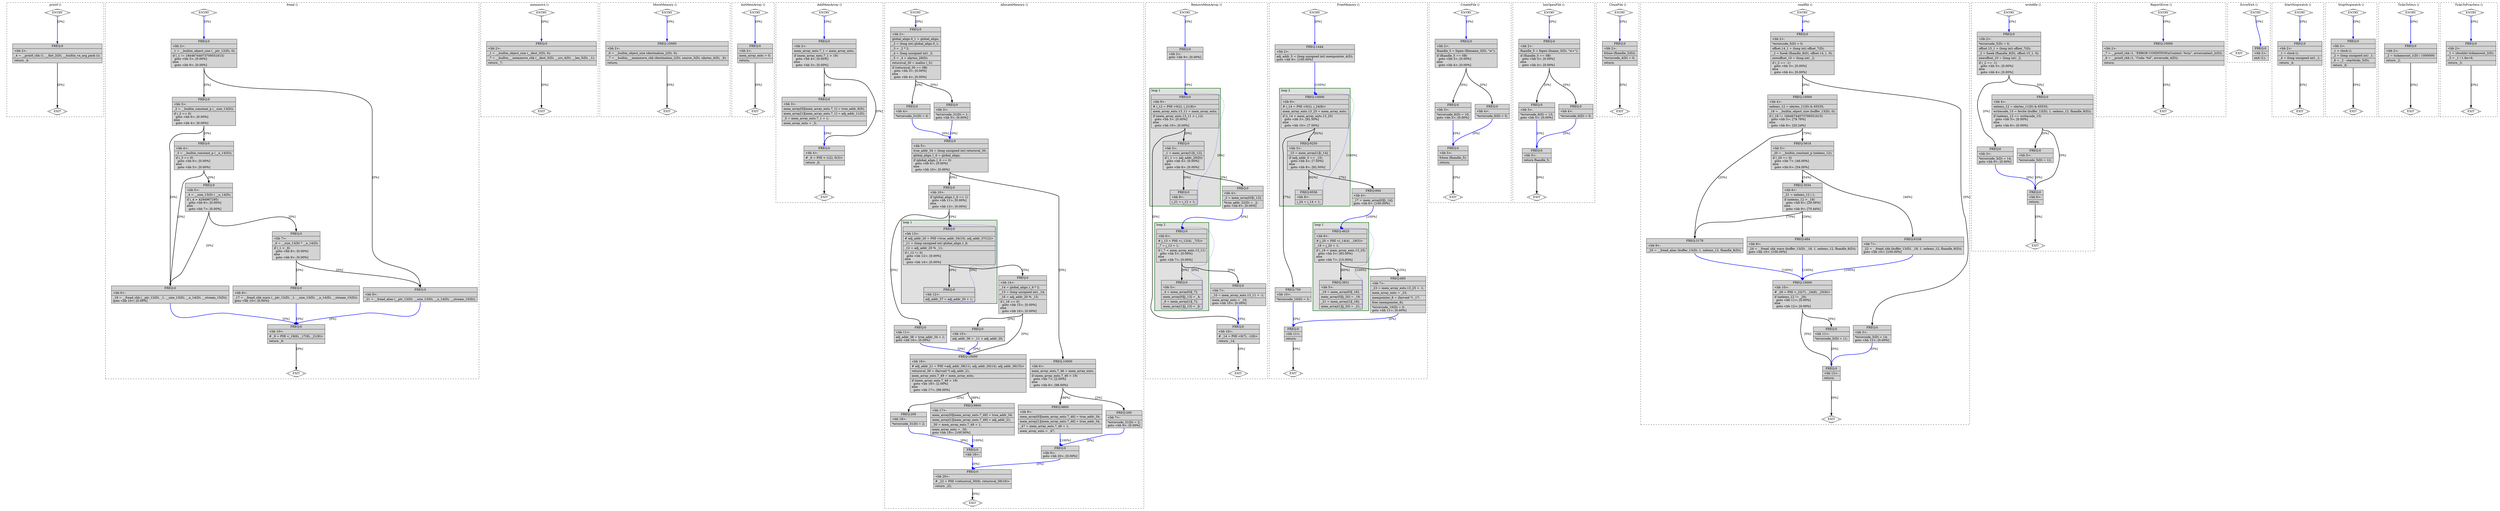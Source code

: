 digraph "sysspec.c.037t.fre1" {
overlap=false;
subgraph "cluster_printf" {
	style="dashed";
	color="black";
	label="printf ()";
	fn_33_basic_block_0 [shape=Mdiamond,style=filled,fillcolor=white,label="ENTRY"];

	fn_33_basic_block_1 [shape=Mdiamond,style=filled,fillcolor=white,label="EXIT"];

	fn_33_basic_block_2 [shape=record,style=filled,fillcolor=lightgrey,label="{ FREQ:0 |\<bb\ 2\>:\l\
|_4\ =\ __printf_chk\ (1,\ __fmt_2(D),\ __builtin_va_arg_pack\ ());\l\
|return\ _4;\l\
}"];

	fn_33_basic_block_0:s -> fn_33_basic_block_2:n [style="solid,bold",color=blue,weight=100,constraint=true, label="[0%]"];
	fn_33_basic_block_2:s -> fn_33_basic_block_1:n [style="solid,bold",color=black,weight=10,constraint=true, label="[0%]"];
	fn_33_basic_block_0:s -> fn_33_basic_block_1:n [style="invis",constraint=true];
}
subgraph "cluster_fread" {
	style="dashed";
	color="black";
	label="fread ()";
	fn_39_basic_block_0 [shape=Mdiamond,style=filled,fillcolor=white,label="ENTRY"];

	fn_39_basic_block_1 [shape=Mdiamond,style=filled,fillcolor=white,label="EXIT"];

	fn_39_basic_block_2 [shape=record,style=filled,fillcolor=lightgrey,label="{ FREQ:0 |\<bb\ 2\>:\l\
|_1\ =\ __builtin_object_size\ (__ptr_12(D),\ 0);\l\
|if\ (_1\ !=\ 18446744073709551615)\l\
\ \ goto\ \<bb\ 3\>;\ [0.00%]\l\
else\l\
\ \ goto\ \<bb\ 9\>;\ [0.00%]\l\
}"];

	fn_39_basic_block_3 [shape=record,style=filled,fillcolor=lightgrey,label="{ FREQ:0 |\<bb\ 3\>:\l\
|_2\ =\ __builtin_constant_p\ (__size_13(D));\l\
|if\ (_2\ ==\ 0)\l\
\ \ goto\ \<bb\ 6\>;\ [0.00%]\l\
else\l\
\ \ goto\ \<bb\ 4\>;\ [0.00%]\l\
}"];

	fn_39_basic_block_4 [shape=record,style=filled,fillcolor=lightgrey,label="{ FREQ:0 |\<bb\ 4\>:\l\
|_3\ =\ __builtin_constant_p\ (__n_14(D));\l\
|if\ (_3\ ==\ 0)\l\
\ \ goto\ \<bb\ 6\>;\ [0.00%]\l\
else\l\
\ \ goto\ \<bb\ 5\>;\ [0.00%]\l\
}"];

	fn_39_basic_block_5 [shape=record,style=filled,fillcolor=lightgrey,label="{ FREQ:0 |\<bb\ 5\>:\l\
|_4\ =\ __size_13(D)\ \|\ __n_14(D);\l\
|if\ (_4\ \>\ 4294967295)\l\
\ \ goto\ \<bb\ 6\>;\ [0.00%]\l\
else\l\
\ \ goto\ \<bb\ 7\>;\ [0.00%]\l\
}"];

	fn_39_basic_block_6 [shape=record,style=filled,fillcolor=lightgrey,label="{ FREQ:0 |\<bb\ 6\>:\l\
|_19\ =\ __fread_chk\ (__ptr_12(D),\ _1,\ __size_13(D),\ __n_14(D),\ __stream_15(D));\l\
goto\ \<bb\ 10\>;\ [0.00%]\l\
}"];

	fn_39_basic_block_7 [shape=record,style=filled,fillcolor=lightgrey,label="{ FREQ:0 |\<bb\ 7\>:\l\
|_6\ =\ __size_13(D)\ *\ __n_14(D);\l\
|if\ (_1\ \<\ _6)\l\
\ \ goto\ \<bb\ 8\>;\ [0.00%]\l\
else\l\
\ \ goto\ \<bb\ 9\>;\ [0.00%]\l\
}"];

	fn_39_basic_block_8 [shape=record,style=filled,fillcolor=lightgrey,label="{ FREQ:0 |\<bb\ 8\>:\l\
|_17\ =\ __fread_chk_warn\ (__ptr_12(D),\ _1,\ __size_13(D),\ __n_14(D),\ __stream_15(D));\l\
goto\ \<bb\ 10\>;\ [0.00%]\l\
}"];

	fn_39_basic_block_9 [shape=record,style=filled,fillcolor=lightgrey,label="{ FREQ:0 |\<bb\ 9\>:\l\
|_21\ =\ __fread_alias\ (__ptr_12(D),\ __size_13(D),\ __n_14(D),\ __stream_15(D));\l\
}"];

	fn_39_basic_block_10 [shape=record,style=filled,fillcolor=lightgrey,label="{ FREQ:0 |\<bb\ 10\>:\l\
|#\ _9\ =\ PHI\ \<_19(6),\ _17(8),\ _21(9)\>\l\
|return\ _9;\l\
}"];

	fn_39_basic_block_0:s -> fn_39_basic_block_2:n [style="solid,bold",color=blue,weight=100,constraint=true, label="[0%]"];
	fn_39_basic_block_2:s -> fn_39_basic_block_3:n [style="solid,bold",color=black,weight=10,constraint=true, label="[0%]"];
	fn_39_basic_block_2:s -> fn_39_basic_block_9:n [style="solid,bold",color=black,weight=10,constraint=true, label="[0%]"];
	fn_39_basic_block_3:s -> fn_39_basic_block_6:n [style="solid,bold",color=black,weight=10,constraint=true, label="[0%]"];
	fn_39_basic_block_3:s -> fn_39_basic_block_4:n [style="solid,bold",color=black,weight=10,constraint=true, label="[0%]"];
	fn_39_basic_block_4:s -> fn_39_basic_block_6:n [style="solid,bold",color=black,weight=10,constraint=true, label="[0%]"];
	fn_39_basic_block_4:s -> fn_39_basic_block_5:n [style="solid,bold",color=black,weight=10,constraint=true, label="[0%]"];
	fn_39_basic_block_5:s -> fn_39_basic_block_6:n [style="solid,bold",color=black,weight=10,constraint=true, label="[0%]"];
	fn_39_basic_block_5:s -> fn_39_basic_block_7:n [style="solid,bold",color=black,weight=10,constraint=true, label="[0%]"];
	fn_39_basic_block_6:s -> fn_39_basic_block_10:n [style="solid,bold",color=blue,weight=100,constraint=true, label="[0%]"];
	fn_39_basic_block_7:s -> fn_39_basic_block_8:n [style="solid,bold",color=black,weight=10,constraint=true, label="[0%]"];
	fn_39_basic_block_7:s -> fn_39_basic_block_9:n [style="solid,bold",color=black,weight=10,constraint=true, label="[0%]"];
	fn_39_basic_block_8:s -> fn_39_basic_block_10:n [style="solid,bold",color=blue,weight=100,constraint=true, label="[0%]"];
	fn_39_basic_block_9:s -> fn_39_basic_block_10:n [style="solid,bold",color=blue,weight=100,constraint=true, label="[0%]"];
	fn_39_basic_block_10:s -> fn_39_basic_block_1:n [style="solid,bold",color=black,weight=10,constraint=true, label="[0%]"];
	fn_39_basic_block_0:s -> fn_39_basic_block_1:n [style="invis",constraint=true];
}
subgraph "cluster_memmove" {
	style="dashed";
	color="black";
	label="memmove ()";
	fn_44_basic_block_0 [shape=Mdiamond,style=filled,fillcolor=white,label="ENTRY"];

	fn_44_basic_block_1 [shape=Mdiamond,style=filled,fillcolor=white,label="EXIT"];

	fn_44_basic_block_2 [shape=record,style=filled,fillcolor=lightgrey,label="{ FREQ:0 |\<bb\ 2\>:\l\
|_1\ =\ __builtin_object_size\ (__dest_3(D),\ 0);\l\
|_7\ =\ __builtin___memmove_chk\ (__dest_3(D),\ __src_4(D),\ __len_5(D),\ _1);\l\
|return\ _7;\l\
}"];

	fn_44_basic_block_0:s -> fn_44_basic_block_2:n [style="solid,bold",color=blue,weight=100,constraint=true, label="[0%]"];
	fn_44_basic_block_2:s -> fn_44_basic_block_1:n [style="solid,bold",color=black,weight=10,constraint=true, label="[0%]"];
	fn_44_basic_block_0:s -> fn_44_basic_block_1:n [style="invis",constraint=true];
}
subgraph "cluster_MoveMemory" {
	style="dashed";
	color="black";
	label="MoveMemory ()";
	fn_54_basic_block_0 [shape=Mdiamond,style=filled,fillcolor=white,label="ENTRY"];

	fn_54_basic_block_1 [shape=Mdiamond,style=filled,fillcolor=white,label="EXIT"];

	fn_54_basic_block_2 [shape=record,style=filled,fillcolor=lightgrey,label="{ FREQ:10000 |\<bb\ 2\>:\l\
|_6\ =\ __builtin_object_size\ (destination_2(D),\ 0);\l\
|_7\ =\ __builtin___memmove_chk\ (destination_2(D),\ source_3(D),\ nbytes_4(D),\ _6);\l\
|return;\l\
}"];

	fn_54_basic_block_0:s -> fn_54_basic_block_2:n [style="solid,bold",color=blue,weight=100,constraint=true, label="[0%]"];
	fn_54_basic_block_2:s -> fn_54_basic_block_1:n [style="solid,bold",color=black,weight=10,constraint=true, label="[0%]"];
	fn_54_basic_block_0:s -> fn_54_basic_block_1:n [style="invis",constraint=true];
}
subgraph "cluster_InitMemArray" {
	style="dashed";
	color="black";
	label="InitMemArray ()";
	fn_55_basic_block_0 [shape=Mdiamond,style=filled,fillcolor=white,label="ENTRY"];

	fn_55_basic_block_1 [shape=Mdiamond,style=filled,fillcolor=white,label="EXIT"];

	fn_55_basic_block_2 [shape=record,style=filled,fillcolor=lightgrey,label="{ FREQ:0 |\<bb\ 2\>:\l\
|mem_array_ents\ =\ 0;\l\
|return;\l\
}"];

	fn_55_basic_block_0:s -> fn_55_basic_block_2:n [style="solid,bold",color=blue,weight=100,constraint=true, label="[0%]"];
	fn_55_basic_block_2:s -> fn_55_basic_block_1:n [style="solid,bold",color=black,weight=10,constraint=true, label="[0%]"];
	fn_55_basic_block_0:s -> fn_55_basic_block_1:n [style="invis",constraint=true];
}
subgraph "cluster_AddMemArray" {
	style="dashed";
	color="black";
	label="AddMemArray ()";
	fn_56_basic_block_0 [shape=Mdiamond,style=filled,fillcolor=white,label="ENTRY"];

	fn_56_basic_block_1 [shape=Mdiamond,style=filled,fillcolor=white,label="EXIT"];

	fn_56_basic_block_2 [shape=record,style=filled,fillcolor=lightgrey,label="{ FREQ:0 |\<bb\ 2\>:\l\
|mem_array_ents.7_1\ =\ mem_array_ents;\l\
|if\ (mem_array_ents.7_1\ \>\ 19)\l\
\ \ goto\ \<bb\ 4\>;\ [0.00%]\l\
else\l\
\ \ goto\ \<bb\ 3\>;\ [0.00%]\l\
}"];

	fn_56_basic_block_3 [shape=record,style=filled,fillcolor=lightgrey,label="{ FREQ:0 |\<bb\ 3\>:\l\
|mem_array[0][mem_array_ents.7_1]\ =\ true_addr_9(D);\l\
|mem_array[1][mem_array_ents.7_1]\ =\ adj_addr_11(D);\l\
|_5\ =\ mem_array_ents.7_1\ +\ 1;\l\
|mem_array_ents\ =\ _5;\l\
}"];

	fn_56_basic_block_4 [shape=record,style=filled,fillcolor=lightgrey,label="{ FREQ:0 |\<bb\ 4\>:\l\
|#\ _6\ =\ PHI\ \<-1(2),\ 0(3)\>\l\
|return\ _6;\l\
}"];

	fn_56_basic_block_0:s -> fn_56_basic_block_2:n [style="solid,bold",color=blue,weight=100,constraint=true, label="[0%]"];
	fn_56_basic_block_2:s -> fn_56_basic_block_4:n [style="solid,bold",color=black,weight=10,constraint=true, label="[0%]"];
	fn_56_basic_block_2:s -> fn_56_basic_block_3:n [style="solid,bold",color=black,weight=10,constraint=true, label="[0%]"];
	fn_56_basic_block_3:s -> fn_56_basic_block_4:n [style="solid,bold",color=blue,weight=100,constraint=true, label="[0%]"];
	fn_56_basic_block_4:s -> fn_56_basic_block_1:n [style="solid,bold",color=black,weight=10,constraint=true, label="[0%]"];
	fn_56_basic_block_0:s -> fn_56_basic_block_1:n [style="invis",constraint=true];
}
subgraph "cluster_AllocateMemory" {
	style="dashed";
	color="black";
	label="AllocateMemory ()";
	subgraph cluster_52_1 {
	style="filled";
	color="darkgreen";
	fillcolor="grey88";
	label="loop 1";
	labeljust=l;
	penwidth=2;
	fn_52_basic_block_13 [shape=record,style=filled,fillcolor=lightgrey,label="{ FREQ:0 |\<bb\ 13\>:\l\
|#\ adj_addr_20\ =\ PHI\ \<true_addr_34(10),\ adj_addr_37(12)\>\l\
|_11\ =\ (long\ unsigned\ int)\ global_align.1_6;\l\
|_12\ =\ adj_addr_20\ %\ _11;\l\
|if\ (_12\ !=\ 0)\l\
\ \ goto\ \<bb\ 12\>;\ [0.00%]\l\
else\l\
\ \ goto\ \<bb\ 14\>;\ [0.00%]\l\
}"];

	fn_52_basic_block_12 [shape=record,style=filled,fillcolor=lightgrey,label="{ FREQ:0 |\<bb\ 12\>:\l\
|adj_addr_37\ =\ adj_addr_20\ +\ 1;\l\
}"];

	}
	fn_52_basic_block_0 [shape=Mdiamond,style=filled,fillcolor=white,label="ENTRY"];

	fn_52_basic_block_1 [shape=Mdiamond,style=filled,fillcolor=white,label="EXIT"];

	fn_52_basic_block_2 [shape=record,style=filled,fillcolor=lightgrey,label="{ FREQ:0 |\<bb\ 2\>:\l\
|global_align.0_1\ =\ global_align;\l\
|_2\ =\ (long\ int)\ global_align.0_1;\l\
|_3\ =\ _2\ *\ 2;\l\
|_4\ =\ (long\ unsigned\ int)\ _3;\l\
|_5\ =\ _4\ +\ nbytes_28(D);\l\
|returnval_30\ =\ malloc\ (_5);\l\
|if\ (returnval_30\ ==\ 0B)\l\
\ \ goto\ \<bb\ 3\>;\ [0.00%]\l\
else\l\
\ \ goto\ \<bb\ 4\>;\ [0.00%]\l\
}"];

	fn_52_basic_block_3 [shape=record,style=filled,fillcolor=lightgrey,label="{ FREQ:0 |\<bb\ 3\>:\l\
|*errorcode_31(D)\ =\ 1;\l\
goto\ \<bb\ 5\>;\ [0.00%]\l\
}"];

	fn_52_basic_block_4 [shape=record,style=filled,fillcolor=lightgrey,label="{ FREQ:0 |\<bb\ 4\>:\l\
|*errorcode_31(D)\ =\ 0;\l\
}"];

	fn_52_basic_block_5 [shape=record,style=filled,fillcolor=lightgrey,label="{ FREQ:0 |\<bb\ 5\>:\l\
|true_addr_34\ =\ (long\ unsigned\ int)\ returnval_30;\l\
|global_align.1_6\ =\ global_align;\l\
|if\ (global_align.1_6\ ==\ 0)\l\
\ \ goto\ \<bb\ 6\>;\ [0.00%]\l\
else\l\
\ \ goto\ \<bb\ 10\>;\ [0.00%]\l\
}"];

	fn_52_basic_block_6 [shape=record,style=filled,fillcolor=lightgrey,label="{ FREQ:10000 |\<bb\ 6\>:\l\
|mem_array_ents.7_46\ =\ mem_array_ents;\l\
|if\ (mem_array_ents.7_46\ \>\ 19)\l\
\ \ goto\ \<bb\ 7\>;\ [2.00%]\l\
else\l\
\ \ goto\ \<bb\ 8\>;\ [98.00%]\l\
}"];

	fn_52_basic_block_7 [shape=record,style=filled,fillcolor=lightgrey,label="{ FREQ:200 |\<bb\ 7\>:\l\
|*errorcode_31(D)\ =\ 2;\l\
goto\ \<bb\ 9\>;\ [0.00%]\l\
}"];

	fn_52_basic_block_8 [shape=record,style=filled,fillcolor=lightgrey,label="{ FREQ:9800 |\<bb\ 8\>:\l\
|mem_array[0][mem_array_ents.7_46]\ =\ true_addr_34;\l\
|mem_array[1][mem_array_ents.7_46]\ =\ true_addr_34;\l\
|_47\ =\ mem_array_ents.7_46\ +\ 1;\l\
|mem_array_ents\ =\ _47;\l\
}"];

	fn_52_basic_block_9 [shape=record,style=filled,fillcolor=lightgrey,label="{ FREQ:0 |\<bb\ 9\>:\l\
goto\ \<bb\ 20\>;\ [0.00%]\l\
}"];

	fn_52_basic_block_10 [shape=record,style=filled,fillcolor=lightgrey,label="{ FREQ:0 |\<bb\ 10\>:\l\
|if\ (global_align.1_6\ ==\ 1)\l\
\ \ goto\ \<bb\ 11\>;\ [0.00%]\l\
else\l\
\ \ goto\ \<bb\ 13\>;\ [0.00%]\l\
}"];

	fn_52_basic_block_11 [shape=record,style=filled,fillcolor=lightgrey,label="{ FREQ:0 |\<bb\ 11\>:\l\
|adj_addr_38\ =\ true_addr_34\ +\ 1;\l\
goto\ \<bb\ 16\>;\ [0.00%]\l\
}"];

	fn_52_basic_block_14 [shape=record,style=filled,fillcolor=lightgrey,label="{ FREQ:0 |\<bb\ 14\>:\l\
|_14\ =\ global_align.1_6\ *\ 2;\l\
|_15\ =\ (long\ unsigned\ int)\ _14;\l\
|_16\ =\ adj_addr_20\ %\ _15;\l\
|if\ (_16\ ==\ 0)\l\
\ \ goto\ \<bb\ 15\>;\ [0.00%]\l\
else\l\
\ \ goto\ \<bb\ 16\>;\ [0.00%]\l\
}"];

	fn_52_basic_block_15 [shape=record,style=filled,fillcolor=lightgrey,label="{ FREQ:0 |\<bb\ 15\>:\l\
|adj_addr_36\ =\ _11\ +\ adj_addr_20;\l\
}"];

	fn_52_basic_block_16 [shape=record,style=filled,fillcolor=lightgrey,label="{ FREQ:10000 |\<bb\ 16\>:\l\
|#\ adj_addr_21\ =\ PHI\ \<adj_addr_38(11),\ adj_addr_20(14),\ adj_addr_36(15)\>\l\
|returnval_39\ =\ (farvoid\ *)\ adj_addr_21;\l\
|mem_array_ents.7_49\ =\ mem_array_ents;\l\
|if\ (mem_array_ents.7_49\ \>\ 19)\l\
\ \ goto\ \<bb\ 18\>;\ [2.00%]\l\
else\l\
\ \ goto\ \<bb\ 17\>;\ [98.00%]\l\
}"];

	fn_52_basic_block_17 [shape=record,style=filled,fillcolor=lightgrey,label="{ FREQ:9800 |\<bb\ 17\>:\l\
|mem_array[0][mem_array_ents.7_49]\ =\ true_addr_34;\l\
|mem_array[1][mem_array_ents.7_49]\ =\ adj_addr_21;\l\
|_50\ =\ mem_array_ents.7_49\ +\ 1;\l\
|mem_array_ents\ =\ _50;\l\
goto\ \<bb\ 19\>;\ [100.00%]\l\
}"];

	fn_52_basic_block_18 [shape=record,style=filled,fillcolor=lightgrey,label="{ FREQ:200 |\<bb\ 18\>:\l\
|*errorcode_31(D)\ =\ 2;\l\
}"];

	fn_52_basic_block_19 [shape=record,style=filled,fillcolor=lightgrey,label="{ FREQ:0 |\<bb\ 19\>:\l\
}"];

	fn_52_basic_block_20 [shape=record,style=filled,fillcolor=lightgrey,label="{ FREQ:0 |\<bb\ 20\>:\l\
|#\ _22\ =\ PHI\ \<returnval_30(9),\ returnval_39(19)\>\l\
|return\ _22;\l\
}"];

	fn_52_basic_block_0:s -> fn_52_basic_block_2:n [style="solid,bold",color=blue,weight=100,constraint=true, label="[0%]"];
	fn_52_basic_block_2:s -> fn_52_basic_block_3:n [style="solid,bold",color=black,weight=10,constraint=true, label="[0%]"];
	fn_52_basic_block_2:s -> fn_52_basic_block_4:n [style="solid,bold",color=black,weight=10,constraint=true, label="[0%]"];
	fn_52_basic_block_3:s -> fn_52_basic_block_5:n [style="solid,bold",color=blue,weight=100,constraint=true, label="[0%]"];
	fn_52_basic_block_4:s -> fn_52_basic_block_5:n [style="solid,bold",color=blue,weight=100,constraint=true, label="[0%]"];
	fn_52_basic_block_5:s -> fn_52_basic_block_6:n [style="solid,bold",color=black,weight=10,constraint=true, label="[0%]"];
	fn_52_basic_block_5:s -> fn_52_basic_block_10:n [style="solid,bold",color=black,weight=10,constraint=true, label="[0%]"];
	fn_52_basic_block_6:s -> fn_52_basic_block_7:n [style="solid,bold",color=black,weight=10,constraint=true, label="[2%]"];
	fn_52_basic_block_6:s -> fn_52_basic_block_8:n [style="solid,bold",color=black,weight=10,constraint=true, label="[98%]"];
	fn_52_basic_block_7:s -> fn_52_basic_block_9:n [style="solid,bold",color=blue,weight=100,constraint=true, label="[0%]"];
	fn_52_basic_block_8:s -> fn_52_basic_block_9:n [style="solid,bold",color=blue,weight=100,constraint=true, label="[100%]"];
	fn_52_basic_block_9:s -> fn_52_basic_block_20:n [style="solid,bold",color=blue,weight=100,constraint=true, label="[0%]"];
	fn_52_basic_block_10:s -> fn_52_basic_block_11:n [style="solid,bold",color=black,weight=10,constraint=true, label="[0%]"];
	fn_52_basic_block_10:s -> fn_52_basic_block_13:n [style="solid,bold",color=black,weight=10,constraint=true, label="[0%]"];
	fn_52_basic_block_11:s -> fn_52_basic_block_16:n [style="solid,bold",color=blue,weight=100,constraint=true, label="[0%]"];
	fn_52_basic_block_12:s -> fn_52_basic_block_13:n [style="dotted,bold",color=blue,weight=10,constraint=false, label="[0%]"];
	fn_52_basic_block_13:s -> fn_52_basic_block_12:n [style="solid,bold",color=black,weight=10,constraint=true, label="[0%]"];
	fn_52_basic_block_13:s -> fn_52_basic_block_14:n [style="solid,bold",color=black,weight=10,constraint=true, label="[0%]"];
	fn_52_basic_block_14:s -> fn_52_basic_block_15:n [style="solid,bold",color=black,weight=10,constraint=true, label="[0%]"];
	fn_52_basic_block_14:s -> fn_52_basic_block_16:n [style="solid,bold",color=black,weight=10,constraint=true, label="[0%]"];
	fn_52_basic_block_15:s -> fn_52_basic_block_16:n [style="solid,bold",color=blue,weight=100,constraint=true, label="[0%]"];
	fn_52_basic_block_16:s -> fn_52_basic_block_18:n [style="solid,bold",color=black,weight=10,constraint=true, label="[2%]"];
	fn_52_basic_block_16:s -> fn_52_basic_block_17:n [style="solid,bold",color=black,weight=10,constraint=true, label="[98%]"];
	fn_52_basic_block_17:s -> fn_52_basic_block_19:n [style="solid,bold",color=blue,weight=100,constraint=true, label="[100%]"];
	fn_52_basic_block_18:s -> fn_52_basic_block_19:n [style="solid,bold",color=blue,weight=100,constraint=true, label="[0%]"];
	fn_52_basic_block_19:s -> fn_52_basic_block_20:n [style="solid,bold",color=blue,weight=100,constraint=true, label="[0%]"];
	fn_52_basic_block_20:s -> fn_52_basic_block_1:n [style="solid,bold",color=black,weight=10,constraint=true, label="[0%]"];
	fn_52_basic_block_0:s -> fn_52_basic_block_1:n [style="invis",constraint=true];
}
subgraph "cluster_RemoveMemArray" {
	style="dashed";
	color="black";
	label="RemoveMemArray ()";
	subgraph cluster_57_2 {
	style="filled";
	color="darkgreen";
	fillcolor="grey88";
	label="loop 2";
	labeljust=l;
	penwidth=2;
	fn_57_basic_block_6 [shape=record,style=filled,fillcolor=lightgrey,label="{ FREQ:0 |\<bb\ 6\>:\l\
|#\ j_13\ =\ PHI\ \<i_12(4),\ _7(5)\>\l\
|_7\ =\ j_13\ +\ 1;\l\
|if\ (_7\ \<\ mem_array_ents.13_11)\l\
\ \ goto\ \<bb\ 5\>;\ [0.00%]\l\
else\l\
\ \ goto\ \<bb\ 7\>;\ [0.00%]\l\
}"];

	fn_57_basic_block_5 [shape=record,style=filled,fillcolor=lightgrey,label="{ FREQ:0 |\<bb\ 5\>:\l\
|_4\ =\ mem_array[0][_7];\l\
|mem_array[0][j_13]\ =\ _4;\l\
|_6\ =\ mem_array[1][_7];\l\
|mem_array[1][j_13]\ =\ _6;\l\
}"];

	}
	subgraph cluster_57_1 {
	style="filled";
	color="darkgreen";
	fillcolor="grey88";
	label="loop 1";
	labeljust=l;
	penwidth=2;
	fn_57_basic_block_9 [shape=record,style=filled,fillcolor=lightgrey,label="{ FREQ:0 |\<bb\ 9\>:\l\
|#\ i_12\ =\ PHI\ \<0(2),\ i_21(8)\>\l\
|mem_array_ents.13_11\ =\ mem_array_ents;\l\
|if\ (mem_array_ents.13_11\ \>\ i_12)\l\
\ \ goto\ \<bb\ 3\>;\ [0.00%]\l\
else\l\
\ \ goto\ \<bb\ 10\>;\ [0.00%]\l\
}"];

	fn_57_basic_block_3 [shape=record,style=filled,fillcolor=lightgrey,label="{ FREQ:0 |\<bb\ 3\>:\l\
|_1\ =\ mem_array[1][i_12];\l\
|if\ (_1\ ==\ adj_addr_20(D))\l\
\ \ goto\ \<bb\ 4\>;\ [0.00%]\l\
else\l\
\ \ goto\ \<bb\ 8\>;\ [0.00%]\l\
}"];

	fn_57_basic_block_8 [shape=record,style=filled,fillcolor=lightgrey,label="{ FREQ:0 |\<bb\ 8\>:\l\
|i_21\ =\ i_12\ +\ 1;\l\
}"];

	}
	fn_57_basic_block_0 [shape=Mdiamond,style=filled,fillcolor=white,label="ENTRY"];

	fn_57_basic_block_1 [shape=Mdiamond,style=filled,fillcolor=white,label="EXIT"];

	fn_57_basic_block_2 [shape=record,style=filled,fillcolor=lightgrey,label="{ FREQ:0 |\<bb\ 2\>:\l\
goto\ \<bb\ 9\>;\ [0.00%]\l\
}"];

	fn_57_basic_block_4 [shape=record,style=filled,fillcolor=lightgrey,label="{ FREQ:0 |\<bb\ 4\>:\l\
|_2\ =\ mem_array[0][i_12];\l\
|*true_addr_22(D)\ =\ _2;\l\
goto\ \<bb\ 6\>;\ [0.00%]\l\
}"];

	fn_57_basic_block_7 [shape=record,style=filled,fillcolor=lightgrey,label="{ FREQ:0 |\<bb\ 7\>:\l\
|_10\ =\ mem_array_ents.13_11\ +\ -1;\l\
|mem_array_ents\ =\ _10;\l\
goto\ \<bb\ 10\>;\ [0.00%]\l\
}"];

	fn_57_basic_block_10 [shape=record,style=filled,fillcolor=lightgrey,label="{ FREQ:0 |\<bb\ 10\>:\l\
|#\ _14\ =\ PHI\ \<0(7),\ -1(9)\>\l\
|return\ _14;\l\
}"];

	fn_57_basic_block_0:s -> fn_57_basic_block_2:n [style="solid,bold",color=blue,weight=100,constraint=true, label="[0%]"];
	fn_57_basic_block_2:s -> fn_57_basic_block_9:n [style="solid,bold",color=blue,weight=100,constraint=true, label="[0%]"];
	fn_57_basic_block_3:s -> fn_57_basic_block_4:n [style="solid,bold",color=black,weight=10,constraint=true, label="[0%]"];
	fn_57_basic_block_3:s -> fn_57_basic_block_8:n [style="solid,bold",color=black,weight=10,constraint=true, label="[0%]"];
	fn_57_basic_block_4:s -> fn_57_basic_block_6:n [style="solid,bold",color=blue,weight=100,constraint=true, label="[0%]"];
	fn_57_basic_block_5:s -> fn_57_basic_block_6:n [style="dotted,bold",color=blue,weight=10,constraint=false, label="[0%]"];
	fn_57_basic_block_6:s -> fn_57_basic_block_5:n [style="solid,bold",color=black,weight=10,constraint=true, label="[0%]"];
	fn_57_basic_block_6:s -> fn_57_basic_block_7:n [style="solid,bold",color=black,weight=10,constraint=true, label="[0%]"];
	fn_57_basic_block_7:s -> fn_57_basic_block_10:n [style="solid,bold",color=blue,weight=100,constraint=true, label="[0%]"];
	fn_57_basic_block_8:s -> fn_57_basic_block_9:n [style="dotted,bold",color=blue,weight=10,constraint=false, label="[0%]"];
	fn_57_basic_block_9:s -> fn_57_basic_block_3:n [style="solid,bold",color=black,weight=10,constraint=true, label="[0%]"];
	fn_57_basic_block_9:s -> fn_57_basic_block_10:n [style="solid,bold",color=black,weight=10,constraint=true, label="[0%]"];
	fn_57_basic_block_10:s -> fn_57_basic_block_1:n [style="solid,bold",color=black,weight=10,constraint=true, label="[0%]"];
	fn_57_basic_block_0:s -> fn_57_basic_block_1:n [style="invis",constraint=true];
}
subgraph "cluster_FreeMemory" {
	style="dashed";
	color="black";
	label="FreeMemory ()";
	subgraph cluster_53_1 {
	style="filled";
	color="darkgreen";
	fillcolor="grey88";
	label="loop 1";
	labeljust=l;
	penwidth=2;
	fn_53_basic_block_6 [shape=record,style=filled,fillcolor=lightgrey,label="{ FREQ:4625 |\<bb\ 6\>:\l\
|#\ j_20\ =\ PHI\ \<i_14(4),\ _18(5)\>\l\
|_18\ =\ j_20\ +\ 1;\l\
|if\ (_18\ \<\ mem_array_ents.13_25)\l\
\ \ goto\ \<bb\ 5\>;\ [85.00%]\l\
else\l\
\ \ goto\ \<bb\ 7\>;\ [15.00%]\l\
}"];

	fn_53_basic_block_5 [shape=record,style=filled,fillcolor=lightgrey,label="{ FREQ:3931 |\<bb\ 5\>:\l\
|_19\ =\ mem_array[0][_18];\l\
|mem_array[0][j_20]\ =\ _19;\l\
|_21\ =\ mem_array[1][_18];\l\
|mem_array[1][j_20]\ =\ _21;\l\
}"];

	}
	subgraph cluster_53_2 {
	style="filled";
	color="darkgreen";
	fillcolor="grey88";
	label="loop 2";
	labeljust=l;
	penwidth=2;
	fn_53_basic_block_9 [shape=record,style=filled,fillcolor=lightgrey,label="{ FREQ:10000 |\<bb\ 9\>:\l\
|#\ i_14\ =\ PHI\ \<0(2),\ i_24(8)\>\l\
|mem_array_ents.13_25\ =\ mem_array_ents;\l\
|if\ (i_14\ \<\ mem_array_ents.13_25)\l\
\ \ goto\ \<bb\ 3\>;\ [92.50%]\l\
else\l\
\ \ goto\ \<bb\ 10\>;\ [7.50%]\l\
}"];

	fn_53_basic_block_3 [shape=record,style=filled,fillcolor=lightgrey,label="{ FREQ:9250 |\<bb\ 3\>:\l\
|_15\ =\ mem_array[1][i_14];\l\
|if\ (adj_addr_5\ ==\ _15)\l\
\ \ goto\ \<bb\ 4\>;\ [7.50%]\l\
else\l\
\ \ goto\ \<bb\ 8\>;\ [92.50%]\l\
}"];

	fn_53_basic_block_8 [shape=record,style=filled,fillcolor=lightgrey,label="{ FREQ:8556 |\<bb\ 8\>:\l\
|i_24\ =\ i_14\ +\ 1;\l\
}"];

	}
	fn_53_basic_block_0 [shape=Mdiamond,style=filled,fillcolor=white,label="ENTRY"];

	fn_53_basic_block_1 [shape=Mdiamond,style=filled,fillcolor=white,label="EXIT"];

	fn_53_basic_block_2 [shape=record,style=filled,fillcolor=lightgrey,label="{ FREQ:1444 |\<bb\ 2\>:\l\
|adj_addr_5\ =\ (long\ unsigned\ int)\ mempointer_4(D);\l\
goto\ \<bb\ 9\>;\ [100.00%]\l\
}"];

	fn_53_basic_block_4 [shape=record,style=filled,fillcolor=lightgrey,label="{ FREQ:694 |\<bb\ 4\>:\l\
|_17\ =\ mem_array[0][i_14];\l\
goto\ \<bb\ 6\>;\ [100.00%]\l\
}"];

	fn_53_basic_block_7 [shape=record,style=filled,fillcolor=lightgrey,label="{ FREQ:695 |\<bb\ 7\>:\l\
|_23\ =\ mem_array_ents.13_25\ +\ -1;\l\
|mem_array_ents\ =\ _23;\l\
|mempointer_8\ =\ (farvoid\ *)\ _17;\l\
|free\ (mempointer_8);\l\
|*errorcode_10(D)\ =\ 0;\l\
goto\ \<bb\ 11\>;\ [0.00%]\l\
}"];

	fn_53_basic_block_10 [shape=record,style=filled,fillcolor=lightgrey,label="{ FREQ:750 |\<bb\ 10\>:\l\
|*errorcode_10(D)\ =\ 3;\l\
}"];

	fn_53_basic_block_11 [shape=record,style=filled,fillcolor=lightgrey,label="{ FREQ:0 |\<bb\ 11\>:\l\
|return;\l\
}"];

	fn_53_basic_block_0:s -> fn_53_basic_block_2:n [style="solid,bold",color=blue,weight=100,constraint=true, label="[0%]"];
	fn_53_basic_block_2:s -> fn_53_basic_block_9:n [style="solid,bold",color=blue,weight=100,constraint=true, label="[100%]"];
	fn_53_basic_block_3:s -> fn_53_basic_block_4:n [style="solid,bold",color=black,weight=10,constraint=true, label="[7%]"];
	fn_53_basic_block_3:s -> fn_53_basic_block_8:n [style="solid,bold",color=black,weight=10,constraint=true, label="[92%]"];
	fn_53_basic_block_4:s -> fn_53_basic_block_6:n [style="solid,bold",color=blue,weight=100,constraint=true, label="[100%]"];
	fn_53_basic_block_5:s -> fn_53_basic_block_6:n [style="dotted,bold",color=blue,weight=10,constraint=false, label="[100%]"];
	fn_53_basic_block_6:s -> fn_53_basic_block_5:n [style="solid,bold",color=black,weight=10,constraint=true, label="[85%]"];
	fn_53_basic_block_6:s -> fn_53_basic_block_7:n [style="solid,bold",color=black,weight=10,constraint=true, label="[15%]"];
	fn_53_basic_block_7:s -> fn_53_basic_block_11:n [style="solid,bold",color=blue,weight=100,constraint=true, label="[0%]"];
	fn_53_basic_block_8:s -> fn_53_basic_block_9:n [style="dotted,bold",color=blue,weight=10,constraint=false, label="[100%]"];
	fn_53_basic_block_9:s -> fn_53_basic_block_3:n [style="solid,bold",color=black,weight=10,constraint=true, label="[92%]"];
	fn_53_basic_block_9:s -> fn_53_basic_block_10:n [style="solid,bold",color=black,weight=10,constraint=true, label="[7%]"];
	fn_53_basic_block_10:s -> fn_53_basic_block_11:n [style="solid,bold",color=blue,weight=100,constraint=true, label="[0%]"];
	fn_53_basic_block_11:s -> fn_53_basic_block_1:n [style="solid,bold",color=black,weight=10,constraint=true, label="[0%]"];
	fn_53_basic_block_0:s -> fn_53_basic_block_1:n [style="invis",constraint=true];
}
subgraph "cluster_CreateFile" {
	style="dashed";
	color="black";
	label="CreateFile ()";
	fn_58_basic_block_0 [shape=Mdiamond,style=filled,fillcolor=white,label="ENTRY"];

	fn_58_basic_block_1 [shape=Mdiamond,style=filled,fillcolor=white,label="EXIT"];

	fn_58_basic_block_2 [shape=record,style=filled,fillcolor=lightgrey,label="{ FREQ:0 |\<bb\ 2\>:\l\
|fhandle_5\ =\ fopen\ (filename_3(D),\ \"w\");\l\
|if\ (fhandle_5\ ==\ 0B)\l\
\ \ goto\ \<bb\ 3\>;\ [0.00%]\l\
else\l\
\ \ goto\ \<bb\ 4\>;\ [0.00%]\l\
}"];

	fn_58_basic_block_3 [shape=record,style=filled,fillcolor=lightgrey,label="{ FREQ:0 |\<bb\ 3\>:\l\
|*errorcode_6(D)\ =\ 10;\l\
goto\ \<bb\ 5\>;\ [0.00%]\l\
}"];

	fn_58_basic_block_4 [shape=record,style=filled,fillcolor=lightgrey,label="{ FREQ:0 |\<bb\ 4\>:\l\
|*errorcode_6(D)\ =\ 0;\l\
}"];

	fn_58_basic_block_5 [shape=record,style=filled,fillcolor=lightgrey,label="{ FREQ:0 |\<bb\ 5\>:\l\
|fclose\ (fhandle_5);\l\
|return;\l\
}"];

	fn_58_basic_block_0:s -> fn_58_basic_block_2:n [style="solid,bold",color=blue,weight=100,constraint=true, label="[0%]"];
	fn_58_basic_block_2:s -> fn_58_basic_block_3:n [style="solid,bold",color=black,weight=10,constraint=true, label="[0%]"];
	fn_58_basic_block_2:s -> fn_58_basic_block_4:n [style="solid,bold",color=black,weight=10,constraint=true, label="[0%]"];
	fn_58_basic_block_3:s -> fn_58_basic_block_5:n [style="solid,bold",color=blue,weight=100,constraint=true, label="[0%]"];
	fn_58_basic_block_4:s -> fn_58_basic_block_5:n [style="solid,bold",color=blue,weight=100,constraint=true, label="[0%]"];
	fn_58_basic_block_5:s -> fn_58_basic_block_1:n [style="solid,bold",color=black,weight=10,constraint=true, label="[0%]"];
	fn_58_basic_block_0:s -> fn_58_basic_block_1:n [style="invis",constraint=true];
}
subgraph "cluster_bmOpenFile" {
	style="dashed";
	color="black";
	label="bmOpenFile ()";
	fn_59_basic_block_0 [shape=Mdiamond,style=filled,fillcolor=white,label="ENTRY"];

	fn_59_basic_block_1 [shape=Mdiamond,style=filled,fillcolor=white,label="EXIT"];

	fn_59_basic_block_2 [shape=record,style=filled,fillcolor=lightgrey,label="{ FREQ:0 |\<bb\ 2\>:\l\
|fhandle_5\ =\ fopen\ (fname_3(D),\ \"w+\");\l\
|if\ (fhandle_5\ ==\ 0B)\l\
\ \ goto\ \<bb\ 3\>;\ [0.00%]\l\
else\l\
\ \ goto\ \<bb\ 4\>;\ [0.00%]\l\
}"];

	fn_59_basic_block_3 [shape=record,style=filled,fillcolor=lightgrey,label="{ FREQ:0 |\<bb\ 3\>:\l\
|*errorcode_6(D)\ =\ 13;\l\
goto\ \<bb\ 5\>;\ [0.00%]\l\
}"];

	fn_59_basic_block_4 [shape=record,style=filled,fillcolor=lightgrey,label="{ FREQ:0 |\<bb\ 4\>:\l\
|*errorcode_6(D)\ =\ 0;\l\
}"];

	fn_59_basic_block_5 [shape=record,style=filled,fillcolor=lightgrey,label="{ FREQ:0 |\<bb\ 5\>:\l\
|return\ fhandle_5;\l\
}"];

	fn_59_basic_block_0:s -> fn_59_basic_block_2:n [style="solid,bold",color=blue,weight=100,constraint=true, label="[0%]"];
	fn_59_basic_block_2:s -> fn_59_basic_block_3:n [style="solid,bold",color=black,weight=10,constraint=true, label="[0%]"];
	fn_59_basic_block_2:s -> fn_59_basic_block_4:n [style="solid,bold",color=black,weight=10,constraint=true, label="[0%]"];
	fn_59_basic_block_3:s -> fn_59_basic_block_5:n [style="solid,bold",color=blue,weight=100,constraint=true, label="[0%]"];
	fn_59_basic_block_4:s -> fn_59_basic_block_5:n [style="solid,bold",color=blue,weight=100,constraint=true, label="[0%]"];
	fn_59_basic_block_5:s -> fn_59_basic_block_1:n [style="solid,bold",color=black,weight=10,constraint=true, label="[0%]"];
	fn_59_basic_block_0:s -> fn_59_basic_block_1:n [style="invis",constraint=true];
}
subgraph "cluster_CloseFile" {
	style="dashed";
	color="black";
	label="CloseFile ()";
	fn_60_basic_block_0 [shape=Mdiamond,style=filled,fillcolor=white,label="ENTRY"];

	fn_60_basic_block_1 [shape=Mdiamond,style=filled,fillcolor=white,label="EXIT"];

	fn_60_basic_block_2 [shape=record,style=filled,fillcolor=lightgrey,label="{ FREQ:0 |\<bb\ 2\>:\l\
|fclose\ (fhandle_2(D));\l\
|*errorcode_4(D)\ =\ 0;\l\
|return;\l\
}"];

	fn_60_basic_block_0:s -> fn_60_basic_block_2:n [style="solid,bold",color=blue,weight=100,constraint=true, label="[0%]"];
	fn_60_basic_block_2:s -> fn_60_basic_block_1:n [style="solid,bold",color=black,weight=10,constraint=true, label="[0%]"];
	fn_60_basic_block_0:s -> fn_60_basic_block_1:n [style="invis",constraint=true];
}
subgraph "cluster_readfile" {
	style="dashed";
	color="black";
	label="readfile ()";
	fn_61_basic_block_0 [shape=Mdiamond,style=filled,fillcolor=white,label="ENTRY"];

	fn_61_basic_block_1 [shape=Mdiamond,style=filled,fillcolor=white,label="EXIT"];

	fn_61_basic_block_2 [shape=record,style=filled,fillcolor=lightgrey,label="{ FREQ:0 |\<bb\ 2\>:\l\
|*errorcode_5(D)\ =\ 0;\l\
|offset.14_1\ =\ (long\ int)\ offset_7(D);\l\
|_2\ =\ fseek\ (fhandle_8(D),\ offset.14_1,\ 0);\l\
|newoffset_10\ =\ (long\ int)\ _2;\l\
|if\ (_2\ ==\ -1)\l\
\ \ goto\ \<bb\ 3\>;\ [0.00%]\l\
else\l\
\ \ goto\ \<bb\ 4\>;\ [0.00%]\l\
}"];

	fn_61_basic_block_3 [shape=record,style=filled,fillcolor=lightgrey,label="{ FREQ:0 |\<bb\ 3\>:\l\
|*errorcode_5(D)\ =\ 14;\l\
goto\ \<bb\ 12\>;\ [0.00%]\l\
}"];

	fn_61_basic_block_4 [shape=record,style=filled,fillcolor=lightgrey,label="{ FREQ:10000 |\<bb\ 4\>:\l\
|nelems_12\ =\ nbytes_11(D)\ &\ 65535;\l\
|_18\ =\ __builtin_object_size\ (buffer_13(D),\ 0);\l\
|if\ (_18\ !=\ 18446744073709551615)\l\
\ \ goto\ \<bb\ 5\>;\ [79.76%]\l\
else\l\
\ \ goto\ \<bb\ 9\>;\ [20.24%]\l\
}"];

	fn_61_basic_block_5 [shape=record,style=filled,fillcolor=lightgrey,label="{ FREQ:5618 |\<bb\ 5\>:\l\
|_20\ =\ __builtin_constant_p\ (nelems_12);\l\
|if\ (_20\ ==\ 0)\l\
\ \ goto\ \<bb\ 7\>;\ [46.00%]\l\
else\l\
\ \ goto\ \<bb\ 6\>;\ [54.00%]\l\
}"];

	fn_61_basic_block_6 [shape=record,style=filled,fillcolor=lightgrey,label="{ FREQ:3034 |\<bb\ 6\>:\l\
|_21\ =\ nelems_12\ \|\ 1;\l\
|if\ (nelems_12\ \>\ _18)\l\
\ \ goto\ \<bb\ 8\>;\ [29.56%]\l\
else\l\
\ \ goto\ \<bb\ 9\>;\ [70.44%]\l\
}"];

	fn_61_basic_block_7 [shape=record,style=filled,fillcolor=lightgrey,label="{ FREQ:6338 |\<bb\ 7\>:\l\
|_22\ =\ __fread_chk\ (buffer_13(D),\ _18,\ 1,\ nelems_12,\ fhandle_8(D));\l\
goto\ \<bb\ 10\>;\ [100.00%]\l\
}"];

	fn_61_basic_block_8 [shape=record,style=filled,fillcolor=lightgrey,label="{ FREQ:484 |\<bb\ 8\>:\l\
|_24\ =\ __fread_chk_warn\ (buffer_13(D),\ _18,\ 1,\ nelems_12,\ fhandle_8(D));\l\
goto\ \<bb\ 10\>;\ [100.00%]\l\
}"];

	fn_61_basic_block_9 [shape=record,style=filled,fillcolor=lightgrey,label="{ FREQ:3178 |\<bb\ 9\>:\l\
|_25\ =\ __fread_alias\ (buffer_13(D),\ 1,\ nelems_12,\ fhandle_8(D));\l\
}"];

	fn_61_basic_block_10 [shape=record,style=filled,fillcolor=lightgrey,label="{ FREQ:10000 |\<bb\ 10\>:\l\
|#\ _26\ =\ PHI\ \<_22(7),\ _24(8),\ _25(9)\>\l\
|if\ (nelems_12\ !=\ _26)\l\
\ \ goto\ \<bb\ 11\>;\ [0.00%]\l\
else\l\
\ \ goto\ \<bb\ 12\>;\ [0.00%]\l\
}"];

	fn_61_basic_block_11 [shape=record,style=filled,fillcolor=lightgrey,label="{ FREQ:0 |\<bb\ 11\>:\l\
|*errorcode_5(D)\ =\ 11;\l\
}"];

	fn_61_basic_block_12 [shape=record,style=filled,fillcolor=lightgrey,label="{ FREQ:0 |\<bb\ 12\>:\l\
|return;\l\
}"];

	fn_61_basic_block_0:s -> fn_61_basic_block_2:n [style="solid,bold",color=blue,weight=100,constraint=true, label="[0%]"];
	fn_61_basic_block_2:s -> fn_61_basic_block_3:n [style="solid,bold",color=black,weight=10,constraint=true, label="[0%]"];
	fn_61_basic_block_2:s -> fn_61_basic_block_4:n [style="solid,bold",color=black,weight=10,constraint=true, label="[0%]"];
	fn_61_basic_block_3:s -> fn_61_basic_block_12:n [style="solid,bold",color=blue,weight=100,constraint=true, label="[0%]"];
	fn_61_basic_block_4:s -> fn_61_basic_block_5:n [style="solid,bold",color=black,weight=10,constraint=true, label="[79%]"];
	fn_61_basic_block_4:s -> fn_61_basic_block_9:n [style="solid,bold",color=black,weight=10,constraint=true, label="[20%]"];
	fn_61_basic_block_5:s -> fn_61_basic_block_7:n [style="solid,bold",color=black,weight=10,constraint=true, label="[46%]"];
	fn_61_basic_block_5:s -> fn_61_basic_block_6:n [style="solid,bold",color=black,weight=10,constraint=true, label="[54%]"];
	fn_61_basic_block_6:s -> fn_61_basic_block_8:n [style="solid,bold",color=black,weight=10,constraint=true, label="[29%]"];
	fn_61_basic_block_6:s -> fn_61_basic_block_9:n [style="solid,bold",color=black,weight=10,constraint=true, label="[70%]"];
	fn_61_basic_block_7:s -> fn_61_basic_block_10:n [style="solid,bold",color=blue,weight=100,constraint=true, label="[100%]"];
	fn_61_basic_block_8:s -> fn_61_basic_block_10:n [style="solid,bold",color=blue,weight=100,constraint=true, label="[100%]"];
	fn_61_basic_block_9:s -> fn_61_basic_block_10:n [style="solid,bold",color=blue,weight=100,constraint=true, label="[100%]"];
	fn_61_basic_block_10:s -> fn_61_basic_block_11:n [style="solid,bold",color=black,weight=10,constraint=true, label="[0%]"];
	fn_61_basic_block_10:s -> fn_61_basic_block_12:n [style="solid,bold",color=black,weight=10,constraint=true, label="[0%]"];
	fn_61_basic_block_11:s -> fn_61_basic_block_12:n [style="solid,bold",color=blue,weight=100,constraint=true, label="[0%]"];
	fn_61_basic_block_12:s -> fn_61_basic_block_1:n [style="solid,bold",color=black,weight=10,constraint=true, label="[0%]"];
	fn_61_basic_block_0:s -> fn_61_basic_block_1:n [style="invis",constraint=true];
}
subgraph "cluster_writefile" {
	style="dashed";
	color="black";
	label="writefile ()";
	fn_62_basic_block_0 [shape=Mdiamond,style=filled,fillcolor=white,label="ENTRY"];

	fn_62_basic_block_1 [shape=Mdiamond,style=filled,fillcolor=white,label="EXIT"];

	fn_62_basic_block_2 [shape=record,style=filled,fillcolor=lightgrey,label="{ FREQ:0 |\<bb\ 2\>:\l\
|*errorcode_5(D)\ =\ 0;\l\
|offset.15_1\ =\ (long\ int)\ offset_7(D);\l\
|_2\ =\ fseek\ (fhandle_8(D),\ offset.15_1,\ 0);\l\
|newoffset_10\ =\ (long\ int)\ _2;\l\
|if\ (_2\ ==\ -1)\l\
\ \ goto\ \<bb\ 3\>;\ [0.00%]\l\
else\l\
\ \ goto\ \<bb\ 4\>;\ [0.00%]\l\
}"];

	fn_62_basic_block_3 [shape=record,style=filled,fillcolor=lightgrey,label="{ FREQ:0 |\<bb\ 3\>:\l\
|*errorcode_5(D)\ =\ 14;\l\
goto\ \<bb\ 6\>;\ [0.00%]\l\
}"];

	fn_62_basic_block_4 [shape=record,style=filled,fillcolor=lightgrey,label="{ FREQ:0 |\<bb\ 4\>:\l\
|nelems_12\ =\ nbytes_11(D)\ &\ 65535;\l\
|writecode_15\ =\ fwrite\ (buffer_13(D),\ 1,\ nelems_12,\ fhandle_8(D));\l\
|if\ (nelems_12\ ==\ writecode_15)\l\
\ \ goto\ \<bb\ 5\>;\ [0.00%]\l\
else\l\
\ \ goto\ \<bb\ 6\>;\ [0.00%]\l\
}"];

	fn_62_basic_block_5 [shape=record,style=filled,fillcolor=lightgrey,label="{ FREQ:0 |\<bb\ 5\>:\l\
|*errorcode_5(D)\ =\ 12;\l\
}"];

	fn_62_basic_block_6 [shape=record,style=filled,fillcolor=lightgrey,label="{ FREQ:0 |\<bb\ 6\>:\l\
|return;\l\
}"];

	fn_62_basic_block_0:s -> fn_62_basic_block_2:n [style="solid,bold",color=blue,weight=100,constraint=true, label="[0%]"];
	fn_62_basic_block_2:s -> fn_62_basic_block_3:n [style="solid,bold",color=black,weight=10,constraint=true, label="[0%]"];
	fn_62_basic_block_2:s -> fn_62_basic_block_4:n [style="solid,bold",color=black,weight=10,constraint=true, label="[0%]"];
	fn_62_basic_block_3:s -> fn_62_basic_block_6:n [style="solid,bold",color=blue,weight=100,constraint=true, label="[0%]"];
	fn_62_basic_block_4:s -> fn_62_basic_block_5:n [style="solid,bold",color=black,weight=10,constraint=true, label="[0%]"];
	fn_62_basic_block_4:s -> fn_62_basic_block_6:n [style="solid,bold",color=black,weight=10,constraint=true, label="[0%]"];
	fn_62_basic_block_5:s -> fn_62_basic_block_6:n [style="solid,bold",color=blue,weight=100,constraint=true, label="[0%]"];
	fn_62_basic_block_6:s -> fn_62_basic_block_1:n [style="solid,bold",color=black,weight=10,constraint=true, label="[0%]"];
	fn_62_basic_block_0:s -> fn_62_basic_block_1:n [style="invis",constraint=true];
}
subgraph "cluster_ReportError" {
	style="dashed";
	color="black";
	label="ReportError ()";
	fn_63_basic_block_0 [shape=Mdiamond,style=filled,fillcolor=white,label="ENTRY"];

	fn_63_basic_block_1 [shape=Mdiamond,style=filled,fillcolor=white,label="EXIT"];

	fn_63_basic_block_2 [shape=record,style=filled,fillcolor=lightgrey,label="{ FREQ:10000 |\<bb\ 2\>:\l\
|_7\ =\ __printf_chk\ (1,\ \"ERROR\ CONDITION\\nContext:\ %s\\n\",\ errorcontext_2(D));\l\
|_6\ =\ __printf_chk\ (1,\ \"Code:\ %d\",\ errorcode_4(D));\l\
|return;\l\
}"];

	fn_63_basic_block_0:s -> fn_63_basic_block_2:n [style="solid,bold",color=blue,weight=100,constraint=true, label="[0%]"];
	fn_63_basic_block_2:s -> fn_63_basic_block_1:n [style="solid,bold",color=black,weight=10,constraint=true, label="[0%]"];
	fn_63_basic_block_0:s -> fn_63_basic_block_1:n [style="invis",constraint=true];
}
subgraph "cluster_ErrorExit" {
	style="dashed";
	color="black";
	label="ErrorExit ()";
	fn_64_basic_block_0 [shape=Mdiamond,style=filled,fillcolor=white,label="ENTRY"];

	fn_64_basic_block_1 [shape=Mdiamond,style=filled,fillcolor=white,label="EXIT"];

	fn_64_basic_block_2 [shape=record,style=filled,fillcolor=lightgrey,label="{ FREQ:0 |\<bb\ 2\>:\l\
|exit\ (1);\l\
}"];

	fn_64_basic_block_0:s -> fn_64_basic_block_2:n [style="solid,bold",color=blue,weight=100,constraint=true, label="[0%]"];
	fn_64_basic_block_0:s -> fn_64_basic_block_1:n [style="invis",constraint=true];
}
subgraph "cluster_StartStopwatch" {
	style="dashed";
	color="black";
	label="StartStopwatch ()";
	fn_65_basic_block_0 [shape=Mdiamond,style=filled,fillcolor=white,label="ENTRY"];

	fn_65_basic_block_1 [shape=Mdiamond,style=filled,fillcolor=white,label="EXIT"];

	fn_65_basic_block_2 [shape=record,style=filled,fillcolor=lightgrey,label="{ FREQ:0 |\<bb\ 2\>:\l\
|_1\ =\ clock\ ();\l\
|_4\ =\ (long\ unsigned\ int)\ _1;\l\
|return\ _4;\l\
}"];

	fn_65_basic_block_0:s -> fn_65_basic_block_2:n [style="solid,bold",color=blue,weight=100,constraint=true, label="[0%]"];
	fn_65_basic_block_2:s -> fn_65_basic_block_1:n [style="solid,bold",color=black,weight=10,constraint=true, label="[0%]"];
	fn_65_basic_block_0:s -> fn_65_basic_block_1:n [style="invis",constraint=true];
}
subgraph "cluster_StopStopwatch" {
	style="dashed";
	color="black";
	label="StopStopwatch ()";
	fn_66_basic_block_0 [shape=Mdiamond,style=filled,fillcolor=white,label="ENTRY"];

	fn_66_basic_block_1 [shape=Mdiamond,style=filled,fillcolor=white,label="EXIT"];

	fn_66_basic_block_2 [shape=record,style=filled,fillcolor=lightgrey,label="{ FREQ:0 |\<bb\ 2\>:\l\
|_1\ =\ clock\ ();\l\
|_2\ =\ (long\ unsigned\ int)\ _1;\l\
|_6\ =\ _2\ -\ startticks_5(D);\l\
|return\ _6;\l\
}"];

	fn_66_basic_block_0:s -> fn_66_basic_block_2:n [style="solid,bold",color=blue,weight=100,constraint=true, label="[0%]"];
	fn_66_basic_block_2:s -> fn_66_basic_block_1:n [style="solid,bold",color=black,weight=10,constraint=true, label="[0%]"];
	fn_66_basic_block_0:s -> fn_66_basic_block_1:n [style="invis",constraint=true];
}
subgraph "cluster_TicksToSecs" {
	style="dashed";
	color="black";
	label="TicksToSecs ()";
	fn_67_basic_block_0 [shape=Mdiamond,style=filled,fillcolor=white,label="ENTRY"];

	fn_67_basic_block_1 [shape=Mdiamond,style=filled,fillcolor=white,label="EXIT"];

	fn_67_basic_block_2 [shape=record,style=filled,fillcolor=lightgrey,label="{ FREQ:0 |\<bb\ 2\>:\l\
|_2\ =\ tickamount_1(D)\ /\ 1000000;\l\
|return\ _2;\l\
}"];

	fn_67_basic_block_0:s -> fn_67_basic_block_2:n [style="solid,bold",color=blue,weight=100,constraint=true, label="[0%]"];
	fn_67_basic_block_2:s -> fn_67_basic_block_1:n [style="solid,bold",color=black,weight=10,constraint=true, label="[0%]"];
	fn_67_basic_block_0:s -> fn_67_basic_block_1:n [style="invis",constraint=true];
}
subgraph "cluster_TicksToFracSecs" {
	style="dashed";
	color="black";
	label="TicksToFracSecs ()";
	fn_68_basic_block_0 [shape=Mdiamond,style=filled,fillcolor=white,label="ENTRY"];

	fn_68_basic_block_1 [shape=Mdiamond,style=filled,fillcolor=white,label="EXIT"];

	fn_68_basic_block_2 [shape=record,style=filled,fillcolor=lightgrey,label="{ FREQ:0 |\<bb\ 2\>:\l\
|_1\ =\ (double)\ tickamount_2(D);\l\
|_3\ =\ _1\ /\ 1.0e+6;\l\
|return\ _3;\l\
}"];

	fn_68_basic_block_0:s -> fn_68_basic_block_2:n [style="solid,bold",color=blue,weight=100,constraint=true, label="[0%]"];
	fn_68_basic_block_2:s -> fn_68_basic_block_1:n [style="solid,bold",color=black,weight=10,constraint=true, label="[0%]"];
	fn_68_basic_block_0:s -> fn_68_basic_block_1:n [style="invis",constraint=true];
}
}
